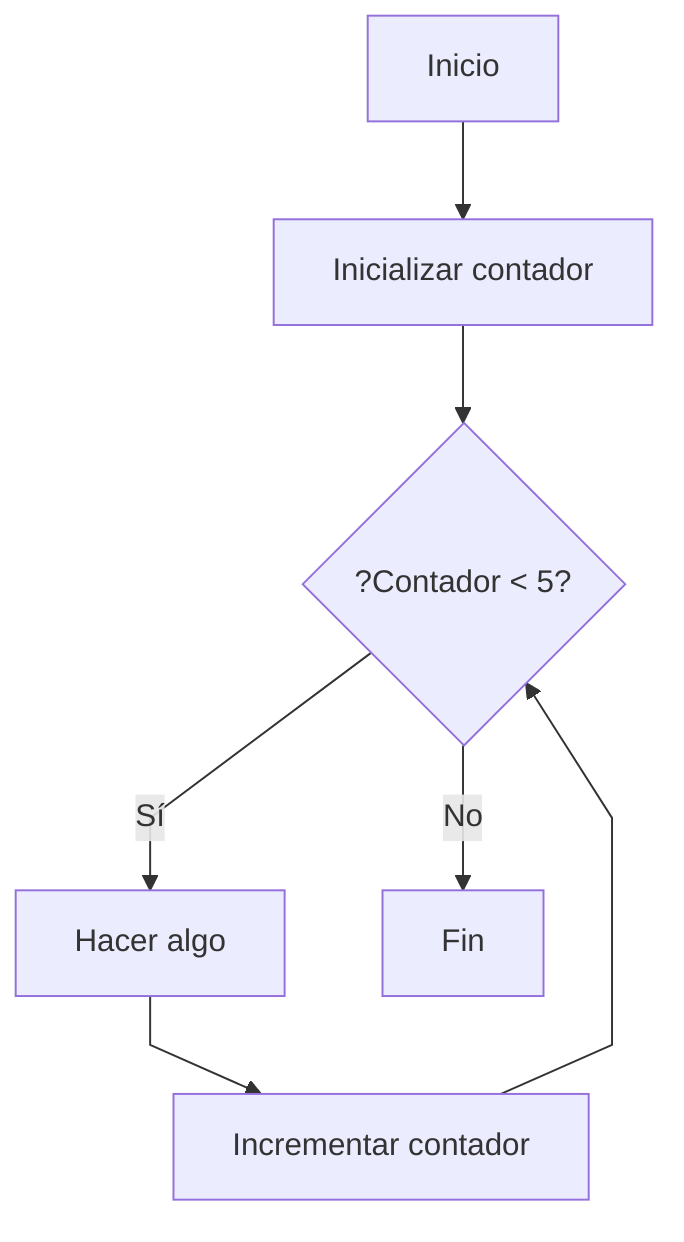 %%{ init: { 'flowchart': { 'curve': 'linear' } } }%%


flowchart TD
    A[Inicio] --> B[Inicializar contador]
    B --> C{?Contador < 5?}

    C -- Sí --> D[Hacer algo]
    D --> E[Incrementar contador]
    E --> C
    C -- No --> F[Fin]
